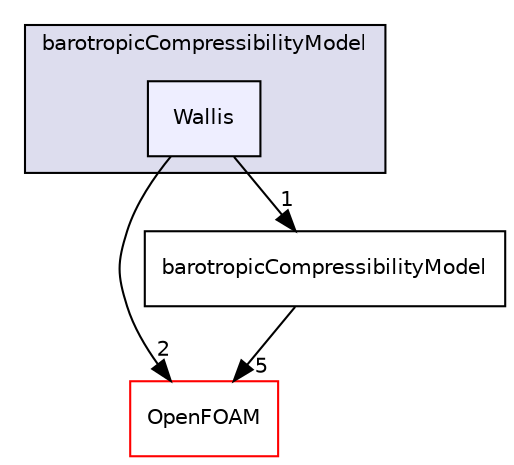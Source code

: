 digraph "src/thermophysicalModels/barotropicCompressibilityModel/Wallis" {
  bgcolor=transparent;
  compound=true
  node [ fontsize="10", fontname="Helvetica"];
  edge [ labelfontsize="10", labelfontname="Helvetica"];
  subgraph clusterdir_2ce177fbd1ffaf13b6b16622658e1c6b {
    graph [ bgcolor="#ddddee", pencolor="black", label="barotropicCompressibilityModel" fontname="Helvetica", fontsize="10", URL="dir_2ce177fbd1ffaf13b6b16622658e1c6b.html"]
  dir_b4526b22dae03841b4449ae7d0d808d4 [shape=box, label="Wallis", style="filled", fillcolor="#eeeeff", pencolor="black", URL="dir_b4526b22dae03841b4449ae7d0d808d4.html"];
  }
  dir_c5473ff19b20e6ec4dfe5c310b3778a8 [shape=box label="OpenFOAM" color="red" URL="dir_c5473ff19b20e6ec4dfe5c310b3778a8.html"];
  dir_01e4ebfb3af2aa72604af6257d6cf977 [shape=box label="barotropicCompressibilityModel" URL="dir_01e4ebfb3af2aa72604af6257d6cf977.html"];
  dir_b4526b22dae03841b4449ae7d0d808d4->dir_c5473ff19b20e6ec4dfe5c310b3778a8 [headlabel="2", labeldistance=1.5 headhref="dir_002775_001897.html"];
  dir_b4526b22dae03841b4449ae7d0d808d4->dir_01e4ebfb3af2aa72604af6257d6cf977 [headlabel="1", labeldistance=1.5 headhref="dir_002775_002773.html"];
  dir_01e4ebfb3af2aa72604af6257d6cf977->dir_c5473ff19b20e6ec4dfe5c310b3778a8 [headlabel="5", labeldistance=1.5 headhref="dir_002773_001897.html"];
}

